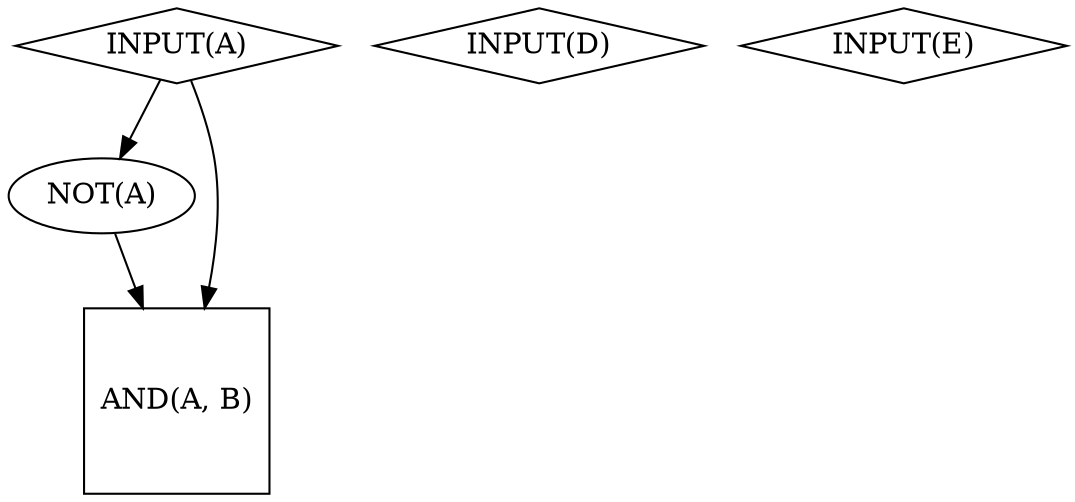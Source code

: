digraph Circuit {
	A [label="INPUT(A)
" shape=diamond]
	D [label="INPUT(D)
" shape=diamond]
	E [label="INPUT(E)
" shape=diamond]
	B [label="NOT(A)"]
	A -> B
	C [label="AND(A, B)"]
	A -> C
	B -> C
	C [shape=square]
}

